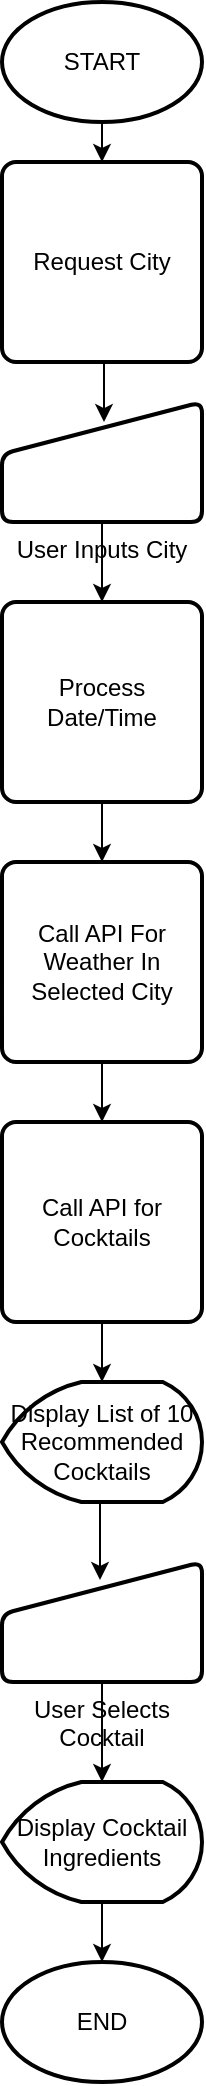 <mxfile version="11.0.8" type="github"><diagram id="2EBPzf1H_yefsgpLAUvk" name="Page-1"><mxGraphModel dx="868" dy="490" grid="1" gridSize="10" guides="1" tooltips="1" connect="1" arrows="1" fold="1" page="1" pageScale="1" pageWidth="850" pageHeight="1100" math="0" shadow="0"><root><mxCell id="0"/><mxCell id="1" parent="0"/><mxCell id="MxroF6R7F-wcxdJ858j6-1" style="edgeStyle=orthogonalEdgeStyle;rounded=0;orthogonalLoop=1;jettySize=auto;html=1;exitX=0.5;exitY=1;exitDx=0;exitDy=0;exitPerimeter=0;entryX=0.5;entryY=0;entryDx=0;entryDy=0;" parent="1" source="7yjxfZ00xvXNwJF3utQL-1" target="7yjxfZ00xvXNwJF3utQL-3" edge="1"><mxGeometry relative="1" as="geometry"/></mxCell><mxCell id="7yjxfZ00xvXNwJF3utQL-1" value="START" style="strokeWidth=2;html=1;shape=mxgraph.flowchart.start_1;whiteSpace=wrap;" parent="1" vertex="1"><mxGeometry x="375" y="10" width="100" height="60" as="geometry"/></mxCell><mxCell id="MxroF6R7F-wcxdJ858j6-4" style="edgeStyle=orthogonalEdgeStyle;rounded=0;orthogonalLoop=1;jettySize=auto;html=1;exitX=0.5;exitY=1;exitDx=0;exitDy=0;entryX=0.5;entryY=0;entryDx=0;entryDy=0;" parent="1" source="7yjxfZ00xvXNwJF3utQL-2" target="7yjxfZ00xvXNwJF3utQL-11" edge="1"><mxGeometry relative="1" as="geometry"/></mxCell><mxCell id="7yjxfZ00xvXNwJF3utQL-2" value="Process Date/Time" style="rounded=1;whiteSpace=wrap;html=1;absoluteArcSize=1;arcSize=14;strokeWidth=2;" parent="1" vertex="1"><mxGeometry x="375" y="310" width="100" height="100" as="geometry"/></mxCell><mxCell id="MxroF6R7F-wcxdJ858j6-2" style="edgeStyle=orthogonalEdgeStyle;rounded=0;orthogonalLoop=1;jettySize=auto;html=1;exitX=0.5;exitY=1;exitDx=0;exitDy=0;entryX=0.51;entryY=0.167;entryDx=0;entryDy=0;entryPerimeter=0;" parent="1" source="7yjxfZ00xvXNwJF3utQL-3" target="7yjxfZ00xvXNwJF3utQL-19" edge="1"><mxGeometry relative="1" as="geometry"/></mxCell><mxCell id="7yjxfZ00xvXNwJF3utQL-3" value="Request City" style="rounded=1;whiteSpace=wrap;html=1;absoluteArcSize=1;arcSize=14;strokeWidth=2;" parent="1" vertex="1"><mxGeometry x="375" y="90" width="100" height="100" as="geometry"/></mxCell><mxCell id="MxroF6R7F-wcxdJ858j6-7" style="edgeStyle=orthogonalEdgeStyle;rounded=0;orthogonalLoop=1;jettySize=auto;html=1;exitX=0.5;exitY=1;exitDx=0;exitDy=0;exitPerimeter=0;entryX=0.49;entryY=0.15;entryDx=0;entryDy=0;entryPerimeter=0;" parent="1" source="7yjxfZ00xvXNwJF3utQL-10" target="7yjxfZ00xvXNwJF3utQL-20" edge="1"><mxGeometry relative="1" as="geometry"/></mxCell><mxCell id="7yjxfZ00xvXNwJF3utQL-10" value="Display List of 10 Recommended Cocktails" style="strokeWidth=2;html=1;shape=mxgraph.flowchart.display;whiteSpace=wrap;" parent="1" vertex="1"><mxGeometry x="375" y="700" width="100" height="60" as="geometry"/></mxCell><mxCell id="MxroF6R7F-wcxdJ858j6-5" style="edgeStyle=orthogonalEdgeStyle;rounded=0;orthogonalLoop=1;jettySize=auto;html=1;exitX=0.5;exitY=1;exitDx=0;exitDy=0;entryX=0.5;entryY=0;entryDx=0;entryDy=0;" parent="1" source="7yjxfZ00xvXNwJF3utQL-11" target="7yjxfZ00xvXNwJF3utQL-12" edge="1"><mxGeometry relative="1" as="geometry"/></mxCell><mxCell id="7yjxfZ00xvXNwJF3utQL-11" value="Call API For Weather In Selected City" style="rounded=1;whiteSpace=wrap;html=1;absoluteArcSize=1;arcSize=14;strokeWidth=2;" parent="1" vertex="1"><mxGeometry x="375" y="440" width="100" height="100" as="geometry"/></mxCell><mxCell id="MxroF6R7F-wcxdJ858j6-6" style="edgeStyle=orthogonalEdgeStyle;rounded=0;orthogonalLoop=1;jettySize=auto;html=1;exitX=0.5;exitY=1;exitDx=0;exitDy=0;entryX=0.5;entryY=0;entryDx=0;entryDy=0;entryPerimeter=0;" parent="1" source="7yjxfZ00xvXNwJF3utQL-12" target="7yjxfZ00xvXNwJF3utQL-10" edge="1"><mxGeometry relative="1" as="geometry"/></mxCell><mxCell id="7yjxfZ00xvXNwJF3utQL-12" value="Call API for Cocktails" style="rounded=1;whiteSpace=wrap;html=1;absoluteArcSize=1;arcSize=14;strokeWidth=2;" parent="1" vertex="1"><mxGeometry x="375" y="570" width="100" height="100" as="geometry"/></mxCell><mxCell id="MxroF6R7F-wcxdJ858j6-3" style="edgeStyle=orthogonalEdgeStyle;rounded=0;orthogonalLoop=1;jettySize=auto;html=1;exitX=0.5;exitY=1;exitDx=0;exitDy=0;entryX=0.5;entryY=0;entryDx=0;entryDy=0;" parent="1" source="7yjxfZ00xvXNwJF3utQL-19" target="7yjxfZ00xvXNwJF3utQL-2" edge="1"><mxGeometry relative="1" as="geometry"/></mxCell><mxCell id="7yjxfZ00xvXNwJF3utQL-19" value="User Inputs City" style="verticalLabelPosition=bottom;verticalAlign=top;html=1;strokeWidth=2;shape=manualInput;whiteSpace=wrap;rounded=1;size=26;arcSize=11;" parent="1" vertex="1"><mxGeometry x="375" y="210" width="100" height="60" as="geometry"/></mxCell><mxCell id="MxroF6R7F-wcxdJ858j6-8" style="edgeStyle=orthogonalEdgeStyle;rounded=0;orthogonalLoop=1;jettySize=auto;html=1;exitX=0.5;exitY=1;exitDx=0;exitDy=0;entryX=0.5;entryY=0;entryDx=0;entryDy=0;entryPerimeter=0;" parent="1" source="7yjxfZ00xvXNwJF3utQL-20" target="7yjxfZ00xvXNwJF3utQL-22" edge="1"><mxGeometry relative="1" as="geometry"/></mxCell><mxCell id="7yjxfZ00xvXNwJF3utQL-20" value="User Selects Cocktail" style="verticalLabelPosition=bottom;verticalAlign=top;html=1;strokeWidth=2;shape=manualInput;whiteSpace=wrap;rounded=1;size=26;arcSize=11;" parent="1" vertex="1"><mxGeometry x="375" y="790" width="100" height="60" as="geometry"/></mxCell><mxCell id="MxroF6R7F-wcxdJ858j6-9" style="edgeStyle=orthogonalEdgeStyle;rounded=0;orthogonalLoop=1;jettySize=auto;html=1;exitX=0.5;exitY=1;exitDx=0;exitDy=0;exitPerimeter=0;entryX=0.5;entryY=0;entryDx=0;entryDy=0;entryPerimeter=0;" parent="1" source="7yjxfZ00xvXNwJF3utQL-22" target="7yjxfZ00xvXNwJF3utQL-23" edge="1"><mxGeometry relative="1" as="geometry"/></mxCell><mxCell id="7yjxfZ00xvXNwJF3utQL-22" value="Display Cocktail Ingredients" style="strokeWidth=2;html=1;shape=mxgraph.flowchart.display;whiteSpace=wrap;" parent="1" vertex="1"><mxGeometry x="375" y="900" width="100" height="60" as="geometry"/></mxCell><mxCell id="7yjxfZ00xvXNwJF3utQL-23" value="END" style="strokeWidth=2;html=1;shape=mxgraph.flowchart.start_1;whiteSpace=wrap;" parent="1" vertex="1"><mxGeometry x="375" y="990" width="100" height="60" as="geometry"/></mxCell></root></mxGraphModel></diagram></mxfile>